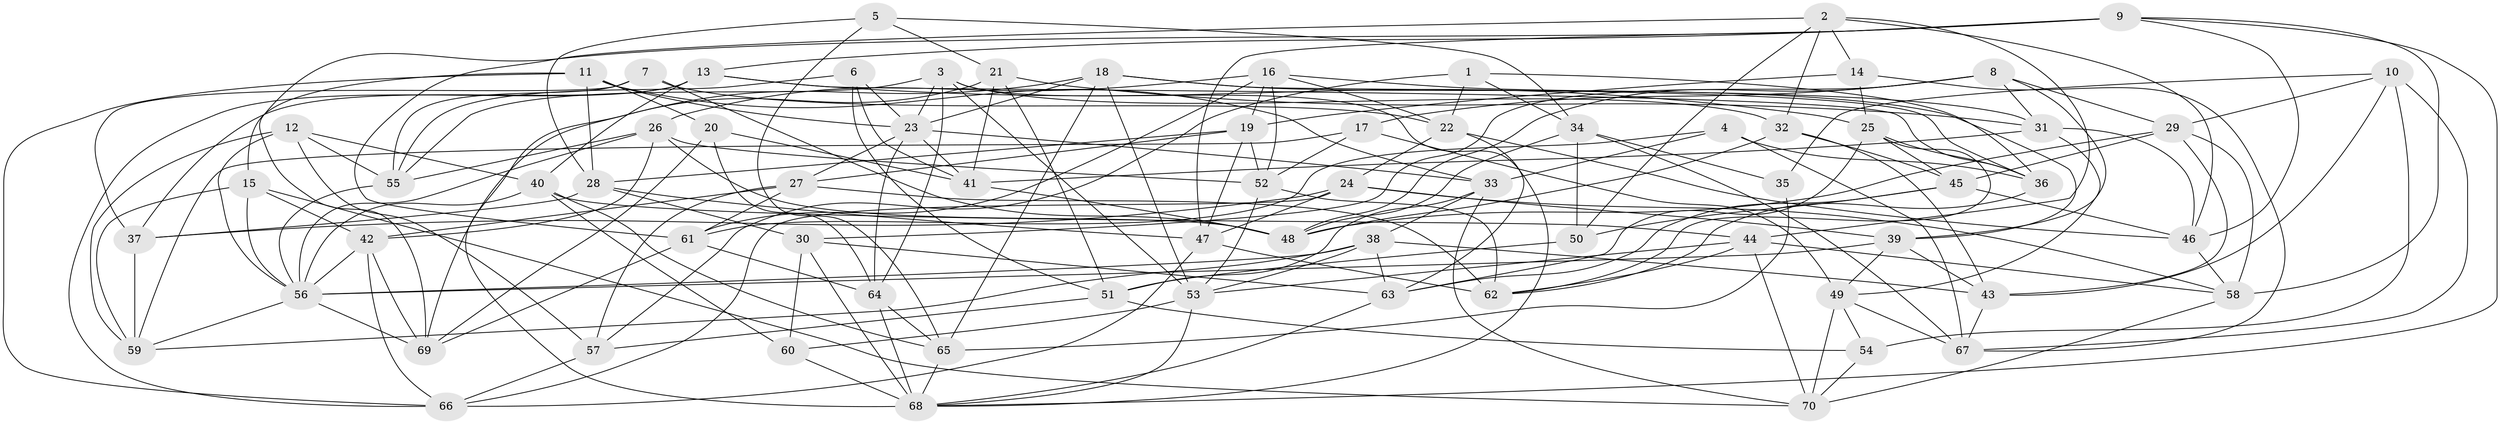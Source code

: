 // original degree distribution, {4: 1.0}
// Generated by graph-tools (version 1.1) at 2025/03/03/09/25 03:03:05]
// undirected, 70 vertices, 199 edges
graph export_dot {
graph [start="1"]
  node [color=gray90,style=filled];
  1;
  2;
  3;
  4;
  5;
  6;
  7;
  8;
  9;
  10;
  11;
  12;
  13;
  14;
  15;
  16;
  17;
  18;
  19;
  20;
  21;
  22;
  23;
  24;
  25;
  26;
  27;
  28;
  29;
  30;
  31;
  32;
  33;
  34;
  35;
  36;
  37;
  38;
  39;
  40;
  41;
  42;
  43;
  44;
  45;
  46;
  47;
  48;
  49;
  50;
  51;
  52;
  53;
  54;
  55;
  56;
  57;
  58;
  59;
  60;
  61;
  62;
  63;
  64;
  65;
  66;
  67;
  68;
  69;
  70;
  1 -- 22 [weight=1.0];
  1 -- 34 [weight=1.0];
  1 -- 36 [weight=1.0];
  1 -- 57 [weight=1.0];
  2 -- 14 [weight=1.0];
  2 -- 32 [weight=1.0];
  2 -- 44 [weight=1.0];
  2 -- 46 [weight=1.0];
  2 -- 50 [weight=1.0];
  2 -- 61 [weight=1.0];
  3 -- 23 [weight=1.0];
  3 -- 32 [weight=1.0];
  3 -- 53 [weight=1.0];
  3 -- 55 [weight=1.0];
  3 -- 64 [weight=1.0];
  3 -- 68 [weight=1.0];
  4 -- 33 [weight=1.0];
  4 -- 36 [weight=1.0];
  4 -- 61 [weight=1.0];
  4 -- 67 [weight=1.0];
  5 -- 21 [weight=1.0];
  5 -- 28 [weight=1.0];
  5 -- 34 [weight=1.0];
  5 -- 65 [weight=1.0];
  6 -- 23 [weight=1.0];
  6 -- 41 [weight=1.0];
  6 -- 51 [weight=1.0];
  6 -- 55 [weight=1.0];
  7 -- 22 [weight=1.0];
  7 -- 37 [weight=1.0];
  7 -- 48 [weight=1.0];
  7 -- 55 [weight=1.0];
  8 -- 17 [weight=1.0];
  8 -- 29 [weight=1.0];
  8 -- 30 [weight=1.0];
  8 -- 31 [weight=1.0];
  8 -- 39 [weight=1.0];
  8 -- 48 [weight=1.0];
  9 -- 13 [weight=1.0];
  9 -- 46 [weight=1.0];
  9 -- 47 [weight=1.0];
  9 -- 58 [weight=1.0];
  9 -- 68 [weight=1.0];
  9 -- 69 [weight=1.0];
  10 -- 29 [weight=1.0];
  10 -- 35 [weight=2.0];
  10 -- 43 [weight=1.0];
  10 -- 54 [weight=1.0];
  10 -- 67 [weight=1.0];
  11 -- 15 [weight=1.0];
  11 -- 20 [weight=1.0];
  11 -- 23 [weight=1.0];
  11 -- 28 [weight=1.0];
  11 -- 33 [weight=1.0];
  11 -- 66 [weight=1.0];
  12 -- 40 [weight=1.0];
  12 -- 55 [weight=1.0];
  12 -- 56 [weight=1.0];
  12 -- 57 [weight=2.0];
  12 -- 59 [weight=1.0];
  13 -- 25 [weight=1.0];
  13 -- 36 [weight=1.0];
  13 -- 37 [weight=1.0];
  13 -- 40 [weight=1.0];
  13 -- 66 [weight=1.0];
  14 -- 19 [weight=1.0];
  14 -- 25 [weight=1.0];
  14 -- 67 [weight=1.0];
  15 -- 42 [weight=1.0];
  15 -- 56 [weight=1.0];
  15 -- 59 [weight=2.0];
  15 -- 70 [weight=1.0];
  16 -- 19 [weight=1.0];
  16 -- 22 [weight=1.0];
  16 -- 26 [weight=1.0];
  16 -- 31 [weight=1.0];
  16 -- 52 [weight=1.0];
  16 -- 61 [weight=1.0];
  17 -- 49 [weight=1.0];
  17 -- 52 [weight=1.0];
  17 -- 59 [weight=1.0];
  18 -- 23 [weight=1.0];
  18 -- 36 [weight=1.0];
  18 -- 39 [weight=1.0];
  18 -- 53 [weight=1.0];
  18 -- 65 [weight=1.0];
  18 -- 69 [weight=1.0];
  19 -- 27 [weight=1.0];
  19 -- 28 [weight=1.0];
  19 -- 47 [weight=1.0];
  19 -- 52 [weight=1.0];
  20 -- 41 [weight=1.0];
  20 -- 64 [weight=1.0];
  20 -- 69 [weight=1.0];
  21 -- 31 [weight=1.0];
  21 -- 41 [weight=1.0];
  21 -- 51 [weight=1.0];
  21 -- 68 [weight=2.0];
  22 -- 24 [weight=1.0];
  22 -- 46 [weight=1.0];
  22 -- 63 [weight=1.0];
  23 -- 27 [weight=1.0];
  23 -- 33 [weight=1.0];
  23 -- 41 [weight=1.0];
  23 -- 64 [weight=1.0];
  24 -- 37 [weight=1.0];
  24 -- 39 [weight=1.0];
  24 -- 47 [weight=1.0];
  24 -- 58 [weight=1.0];
  24 -- 66 [weight=1.0];
  25 -- 36 [weight=1.0];
  25 -- 45 [weight=1.0];
  25 -- 62 [weight=1.0];
  25 -- 63 [weight=1.0];
  26 -- 42 [weight=1.0];
  26 -- 48 [weight=1.0];
  26 -- 52 [weight=1.0];
  26 -- 55 [weight=1.0];
  26 -- 56 [weight=1.0];
  27 -- 42 [weight=1.0];
  27 -- 57 [weight=1.0];
  27 -- 61 [weight=1.0];
  27 -- 62 [weight=1.0];
  28 -- 30 [weight=1.0];
  28 -- 37 [weight=1.0];
  28 -- 47 [weight=1.0];
  29 -- 43 [weight=1.0];
  29 -- 45 [weight=1.0];
  29 -- 48 [weight=1.0];
  29 -- 58 [weight=1.0];
  30 -- 60 [weight=2.0];
  30 -- 63 [weight=1.0];
  30 -- 68 [weight=1.0];
  31 -- 41 [weight=1.0];
  31 -- 46 [weight=1.0];
  31 -- 49 [weight=1.0];
  32 -- 43 [weight=1.0];
  32 -- 45 [weight=1.0];
  32 -- 48 [weight=2.0];
  33 -- 38 [weight=1.0];
  33 -- 51 [weight=1.0];
  33 -- 70 [weight=1.0];
  34 -- 35 [weight=1.0];
  34 -- 48 [weight=1.0];
  34 -- 50 [weight=1.0];
  34 -- 67 [weight=1.0];
  35 -- 65 [weight=1.0];
  36 -- 62 [weight=1.0];
  37 -- 59 [weight=2.0];
  38 -- 43 [weight=1.0];
  38 -- 53 [weight=1.0];
  38 -- 56 [weight=1.0];
  38 -- 59 [weight=1.0];
  38 -- 63 [weight=1.0];
  39 -- 43 [weight=1.0];
  39 -- 49 [weight=1.0];
  39 -- 56 [weight=1.0];
  40 -- 44 [weight=1.0];
  40 -- 56 [weight=1.0];
  40 -- 60 [weight=1.0];
  40 -- 65 [weight=1.0];
  41 -- 48 [weight=1.0];
  42 -- 56 [weight=1.0];
  42 -- 66 [weight=1.0];
  42 -- 69 [weight=1.0];
  43 -- 67 [weight=1.0];
  44 -- 53 [weight=1.0];
  44 -- 58 [weight=1.0];
  44 -- 62 [weight=1.0];
  44 -- 70 [weight=1.0];
  45 -- 46 [weight=1.0];
  45 -- 50 [weight=1.0];
  45 -- 63 [weight=1.0];
  46 -- 58 [weight=1.0];
  47 -- 62 [weight=1.0];
  47 -- 66 [weight=1.0];
  49 -- 54 [weight=1.0];
  49 -- 67 [weight=1.0];
  49 -- 70 [weight=1.0];
  50 -- 51 [weight=1.0];
  51 -- 54 [weight=1.0];
  51 -- 57 [weight=1.0];
  52 -- 53 [weight=1.0];
  52 -- 62 [weight=1.0];
  53 -- 60 [weight=2.0];
  53 -- 68 [weight=1.0];
  54 -- 70 [weight=1.0];
  55 -- 56 [weight=1.0];
  56 -- 59 [weight=1.0];
  56 -- 69 [weight=1.0];
  57 -- 66 [weight=1.0];
  58 -- 70 [weight=1.0];
  60 -- 68 [weight=1.0];
  61 -- 64 [weight=1.0];
  61 -- 69 [weight=1.0];
  63 -- 68 [weight=1.0];
  64 -- 65 [weight=1.0];
  64 -- 68 [weight=1.0];
  65 -- 68 [weight=1.0];
}
